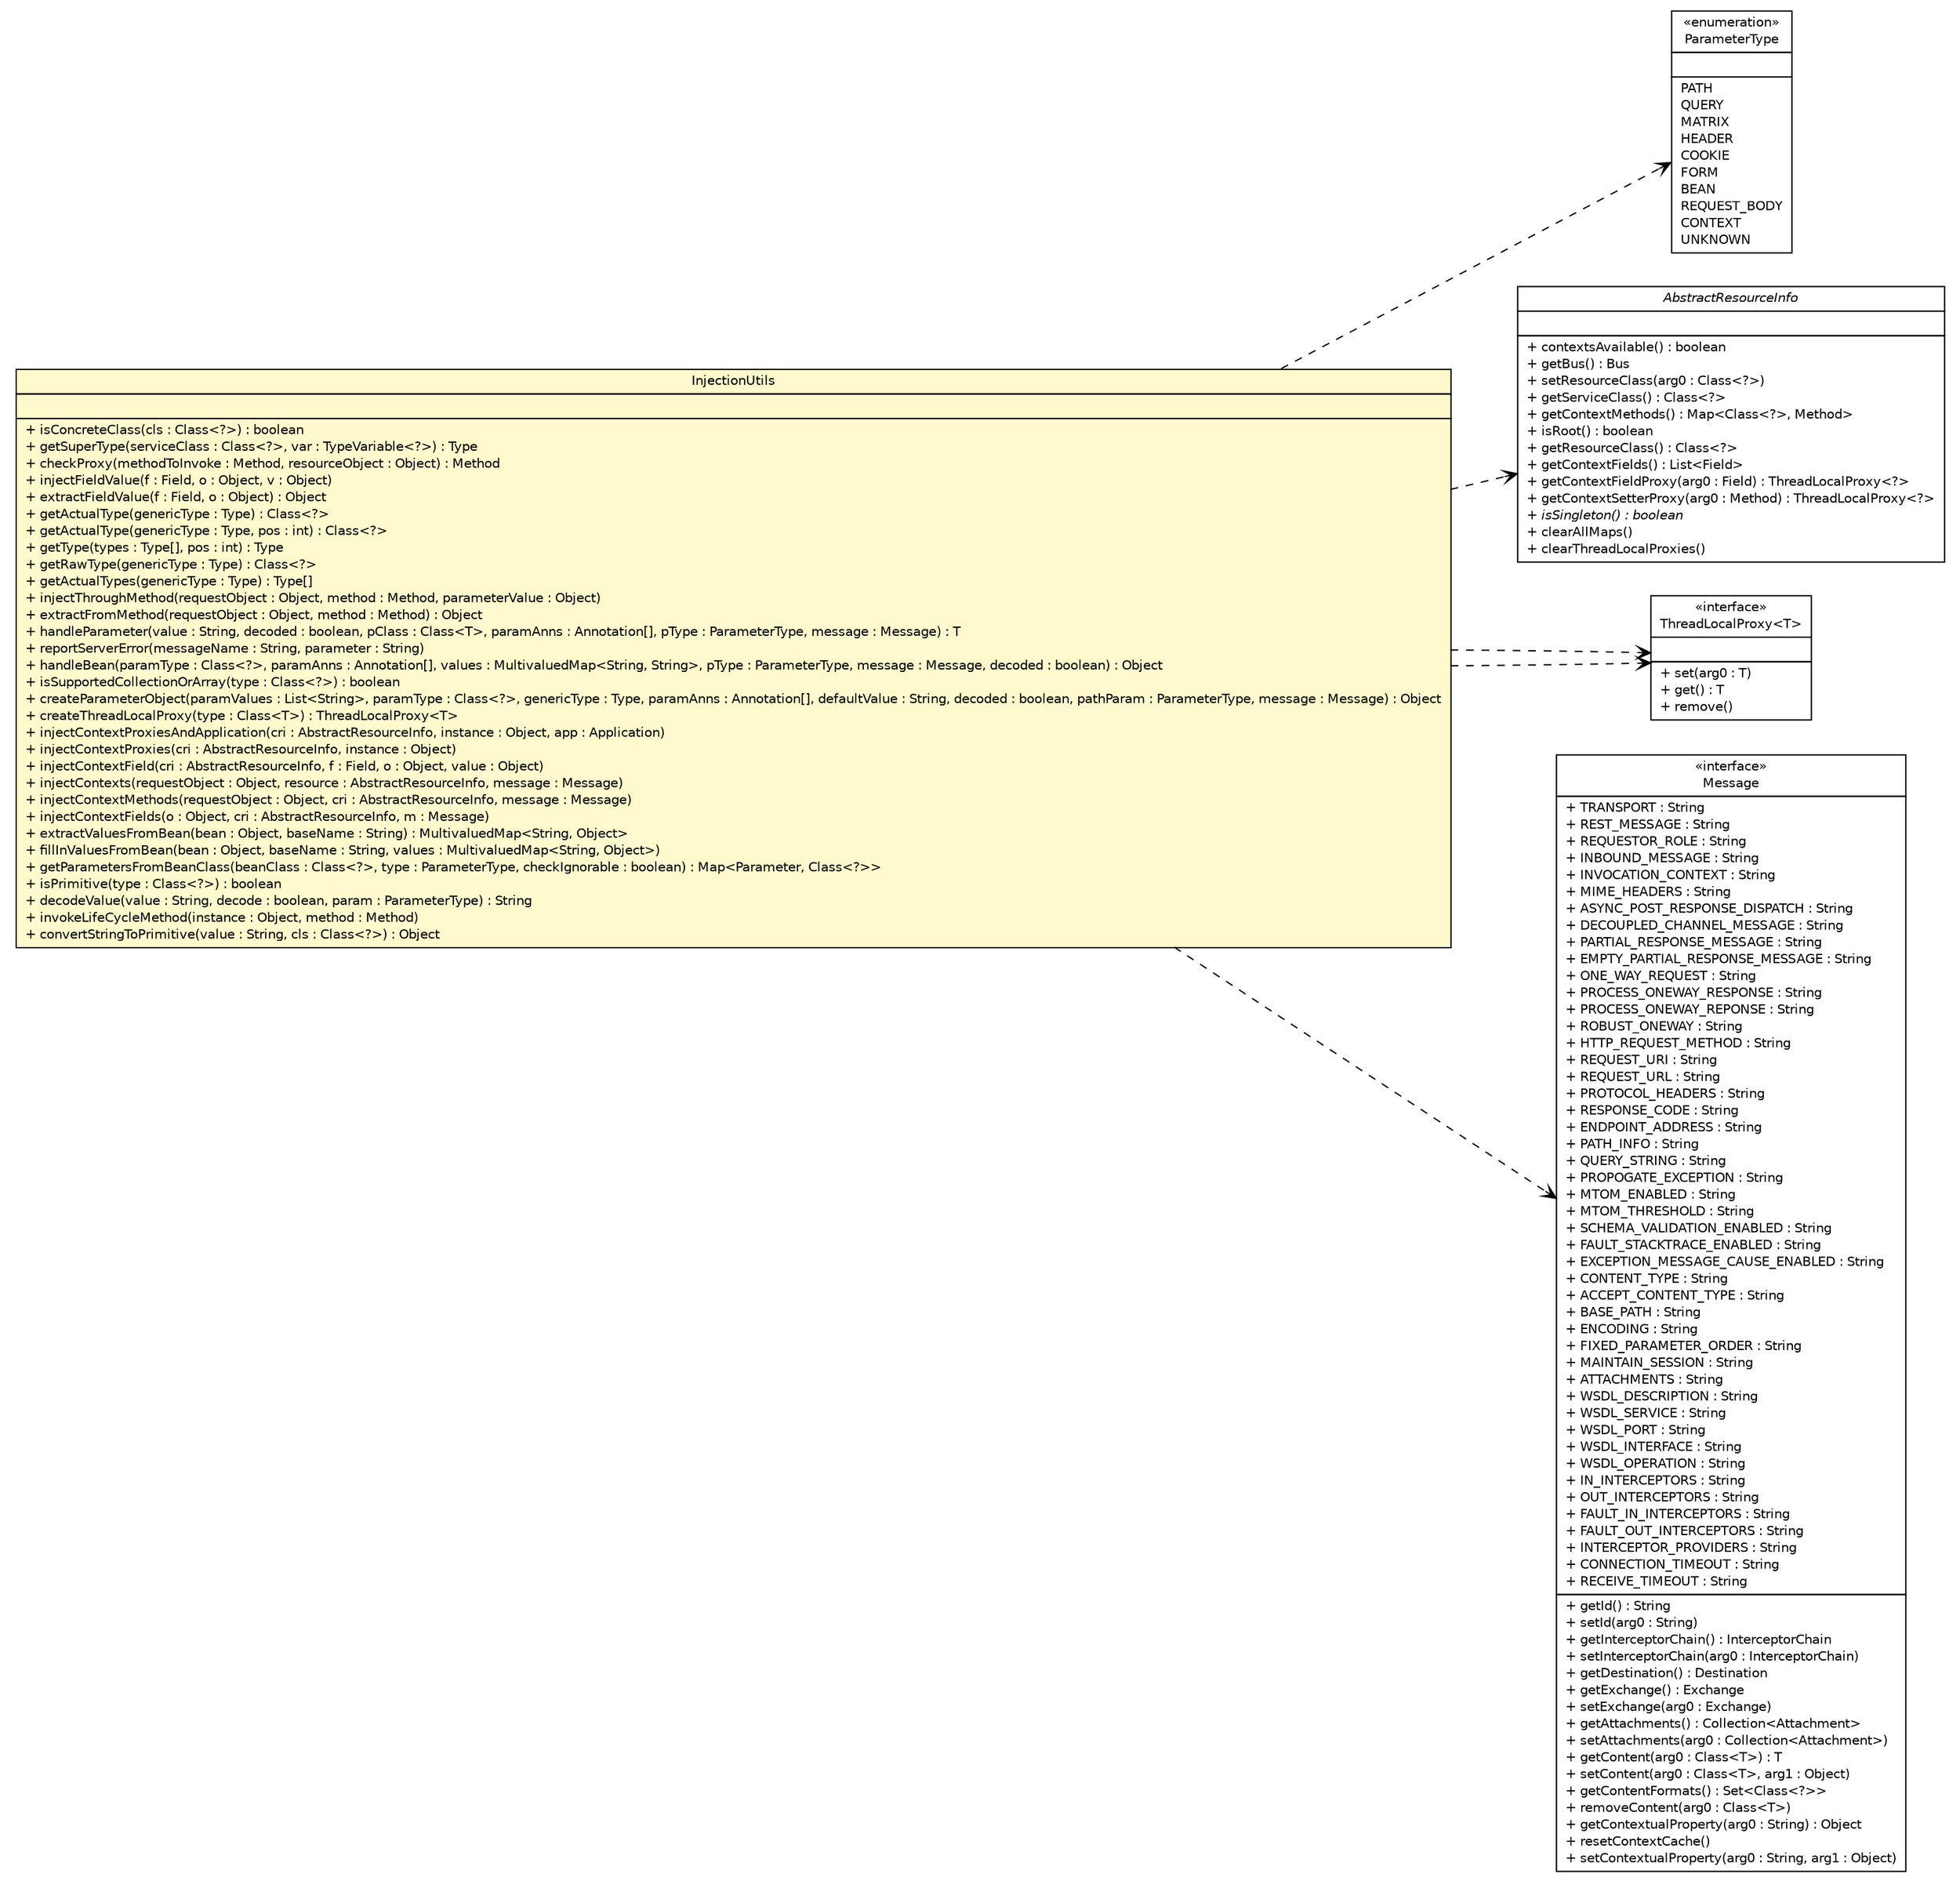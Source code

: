 #!/usr/local/bin/dot
#
# Class diagram 
# Generated by UMLGraph version 5.1 (http://www.umlgraph.org/)
#

digraph G {
	edge [fontname="Helvetica",fontsize=10,labelfontname="Helvetica",labelfontsize=10];
	node [fontname="Helvetica",fontsize=10,shape=plaintext];
	nodesep=0.25;
	ranksep=0.5;
	rankdir=LR;
	// org.apache.cxf.jaxrs.utils.InjectionUtils
	c74643 [label=<<table title="org.apache.cxf.jaxrs.utils.InjectionUtils" border="0" cellborder="1" cellspacing="0" cellpadding="2" port="p" bgcolor="lemonChiffon" href="./InjectionUtils.html">
		<tr><td><table border="0" cellspacing="0" cellpadding="1">
<tr><td align="center" balign="center"> InjectionUtils </td></tr>
		</table></td></tr>
		<tr><td><table border="0" cellspacing="0" cellpadding="1">
<tr><td align="left" balign="left">  </td></tr>
		</table></td></tr>
		<tr><td><table border="0" cellspacing="0" cellpadding="1">
<tr><td align="left" balign="left"> + isConcreteClass(cls : Class&lt;?&gt;) : boolean </td></tr>
<tr><td align="left" balign="left"> + getSuperType(serviceClass : Class&lt;?&gt;, var : TypeVariable&lt;?&gt;) : Type </td></tr>
<tr><td align="left" balign="left"> + checkProxy(methodToInvoke : Method, resourceObject : Object) : Method </td></tr>
<tr><td align="left" balign="left"> + injectFieldValue(f : Field, o : Object, v : Object) </td></tr>
<tr><td align="left" balign="left"> + extractFieldValue(f : Field, o : Object) : Object </td></tr>
<tr><td align="left" balign="left"> + getActualType(genericType : Type) : Class&lt;?&gt; </td></tr>
<tr><td align="left" balign="left"> + getActualType(genericType : Type, pos : int) : Class&lt;?&gt; </td></tr>
<tr><td align="left" balign="left"> + getType(types : Type[], pos : int) : Type </td></tr>
<tr><td align="left" balign="left"> + getRawType(genericType : Type) : Class&lt;?&gt; </td></tr>
<tr><td align="left" balign="left"> + getActualTypes(genericType : Type) : Type[] </td></tr>
<tr><td align="left" balign="left"> + injectThroughMethod(requestObject : Object, method : Method, parameterValue : Object) </td></tr>
<tr><td align="left" balign="left"> + extractFromMethod(requestObject : Object, method : Method) : Object </td></tr>
<tr><td align="left" balign="left"> + handleParameter(value : String, decoded : boolean, pClass : Class&lt;T&gt;, paramAnns : Annotation[], pType : ParameterType, message : Message) : T </td></tr>
<tr><td align="left" balign="left"> + reportServerError(messageName : String, parameter : String) </td></tr>
<tr><td align="left" balign="left"> + handleBean(paramType : Class&lt;?&gt;, paramAnns : Annotation[], values : MultivaluedMap&lt;String, String&gt;, pType : ParameterType, message : Message, decoded : boolean) : Object </td></tr>
<tr><td align="left" balign="left"> + isSupportedCollectionOrArray(type : Class&lt;?&gt;) : boolean </td></tr>
<tr><td align="left" balign="left"> + createParameterObject(paramValues : List&lt;String&gt;, paramType : Class&lt;?&gt;, genericType : Type, paramAnns : Annotation[], defaultValue : String, decoded : boolean, pathParam : ParameterType, message : Message) : Object </td></tr>
<tr><td align="left" balign="left"> + createThreadLocalProxy(type : Class&lt;T&gt;) : ThreadLocalProxy&lt;T&gt; </td></tr>
<tr><td align="left" balign="left"> + injectContextProxiesAndApplication(cri : AbstractResourceInfo, instance : Object, app : Application) </td></tr>
<tr><td align="left" balign="left"> + injectContextProxies(cri : AbstractResourceInfo, instance : Object) </td></tr>
<tr><td align="left" balign="left"> + injectContextField(cri : AbstractResourceInfo, f : Field, o : Object, value : Object) </td></tr>
<tr><td align="left" balign="left"> + injectContexts(requestObject : Object, resource : AbstractResourceInfo, message : Message) </td></tr>
<tr><td align="left" balign="left"> + injectContextMethods(requestObject : Object, cri : AbstractResourceInfo, message : Message) </td></tr>
<tr><td align="left" balign="left"> + injectContextFields(o : Object, cri : AbstractResourceInfo, m : Message) </td></tr>
<tr><td align="left" balign="left"> + extractValuesFromBean(bean : Object, baseName : String) : MultivaluedMap&lt;String, Object&gt; </td></tr>
<tr><td align="left" balign="left"> + fillInValuesFromBean(bean : Object, baseName : String, values : MultivaluedMap&lt;String, Object&gt;) </td></tr>
<tr><td align="left" balign="left"> + getParametersFromBeanClass(beanClass : Class&lt;?&gt;, type : ParameterType, checkIgnorable : boolean) : Map&lt;Parameter, Class&lt;?&gt;&gt; </td></tr>
<tr><td align="left" balign="left"> + isPrimitive(type : Class&lt;?&gt;) : boolean </td></tr>
<tr><td align="left" balign="left"> + decodeValue(value : String, decode : boolean, param : ParameterType) : String </td></tr>
<tr><td align="left" balign="left"> + invokeLifeCycleMethod(instance : Object, method : Method) </td></tr>
<tr><td align="left" balign="left"> + convertStringToPrimitive(value : String, cls : Class&lt;?&gt;) : Object </td></tr>
		</table></td></tr>
		</table>>, fontname="Helvetica", fontcolor="black", fontsize=10.0];
	// org.apache.cxf.jaxrs.utils.InjectionUtils DEPEND org.apache.cxf.jaxrs.model.ParameterType
	c74643:p -> c74644:p [taillabel="", label="", headlabel="", fontname="Helvetica", fontcolor="black", fontsize=10.0, color="black", arrowhead=open, style=dashed];
	// org.apache.cxf.jaxrs.utils.InjectionUtils DEPEND org.apache.cxf.jaxrs.model.AbstractResourceInfo
	c74643:p -> c74646:p [taillabel="", label="", headlabel="", fontname="Helvetica", fontcolor="black", fontsize=10.0, color="black", arrowhead=open, style=dashed];
	// org.apache.cxf.jaxrs.utils.InjectionUtils DEPEND org.apache.cxf.jaxrs.impl.tl.ThreadLocalProxy<T>
	c74643:p -> c74647:p [taillabel="", label="", headlabel="", fontname="Helvetica", fontcolor="black", fontsize=10.0, color="black", arrowhead=open, style=dashed];
	// org.apache.cxf.jaxrs.utils.InjectionUtils DEPEND org.apache.cxf.message.Message
	c74643:p -> c74651:p [taillabel="", label="", headlabel="", fontname="Helvetica", fontcolor="black", fontsize=10.0, color="black", arrowhead=open, style=dashed];
	// org.apache.cxf.jaxrs.utils.InjectionUtils DEPEND org.apache.cxf.jaxrs.impl.tl.ThreadLocalProxy<T>
	c74643:p -> c74647:p [taillabel="", label="", headlabel="", fontname="Helvetica", fontcolor="black", fontsize=10.0, color="black", arrowhead=open, style=dashed];
	// org.apache.cxf.jaxrs.model.ParameterType
	c74644 [label=<<table title="org.apache.cxf.jaxrs.model.ParameterType" border="0" cellborder="1" cellspacing="0" cellpadding="2" port="p" href="http://java.sun.com/j2se/1.4.2/docs/api/org/apache/cxf/jaxrs/model/ParameterType.html">
		<tr><td><table border="0" cellspacing="0" cellpadding="1">
<tr><td align="center" balign="center"> &#171;enumeration&#187; </td></tr>
<tr><td align="center" balign="center"> ParameterType </td></tr>
		</table></td></tr>
		<tr><td><table border="0" cellspacing="0" cellpadding="1">
<tr><td align="left" balign="left">  </td></tr>
		</table></td></tr>
		<tr><td><table border="0" cellspacing="0" cellpadding="1">
<tr><td align="left" balign="left"> PATH </td></tr>
<tr><td align="left" balign="left"> QUERY </td></tr>
<tr><td align="left" balign="left"> MATRIX </td></tr>
<tr><td align="left" balign="left"> HEADER </td></tr>
<tr><td align="left" balign="left"> COOKIE </td></tr>
<tr><td align="left" balign="left"> FORM </td></tr>
<tr><td align="left" balign="left"> BEAN </td></tr>
<tr><td align="left" balign="left"> REQUEST_BODY </td></tr>
<tr><td align="left" balign="left"> CONTEXT </td></tr>
<tr><td align="left" balign="left"> UNKNOWN </td></tr>
		</table></td></tr>
		</table>>, fontname="Helvetica", fontcolor="black", fontsize=10.0];
	// org.apache.cxf.message.Message
	c74651 [label=<<table title="org.apache.cxf.message.Message" border="0" cellborder="1" cellspacing="0" cellpadding="2" port="p" href="http://java.sun.com/j2se/1.4.2/docs/api/org/apache/cxf/message/Message.html">
		<tr><td><table border="0" cellspacing="0" cellpadding="1">
<tr><td align="center" balign="center"> &#171;interface&#187; </td></tr>
<tr><td align="center" balign="center"> Message </td></tr>
		</table></td></tr>
		<tr><td><table border="0" cellspacing="0" cellpadding="1">
<tr><td align="left" balign="left"> + TRANSPORT : String </td></tr>
<tr><td align="left" balign="left"> + REST_MESSAGE : String </td></tr>
<tr><td align="left" balign="left"> + REQUESTOR_ROLE : String </td></tr>
<tr><td align="left" balign="left"> + INBOUND_MESSAGE : String </td></tr>
<tr><td align="left" balign="left"> + INVOCATION_CONTEXT : String </td></tr>
<tr><td align="left" balign="left"> + MIME_HEADERS : String </td></tr>
<tr><td align="left" balign="left"> + ASYNC_POST_RESPONSE_DISPATCH : String </td></tr>
<tr><td align="left" balign="left"> + DECOUPLED_CHANNEL_MESSAGE : String </td></tr>
<tr><td align="left" balign="left"> + PARTIAL_RESPONSE_MESSAGE : String </td></tr>
<tr><td align="left" balign="left"> + EMPTY_PARTIAL_RESPONSE_MESSAGE : String </td></tr>
<tr><td align="left" balign="left"> + ONE_WAY_REQUEST : String </td></tr>
<tr><td align="left" balign="left"> + PROCESS_ONEWAY_RESPONSE : String </td></tr>
<tr><td align="left" balign="left"> + PROCESS_ONEWAY_REPONSE : String </td></tr>
<tr><td align="left" balign="left"> + ROBUST_ONEWAY : String </td></tr>
<tr><td align="left" balign="left"> + HTTP_REQUEST_METHOD : String </td></tr>
<tr><td align="left" balign="left"> + REQUEST_URI : String </td></tr>
<tr><td align="left" balign="left"> + REQUEST_URL : String </td></tr>
<tr><td align="left" balign="left"> + PROTOCOL_HEADERS : String </td></tr>
<tr><td align="left" balign="left"> + RESPONSE_CODE : String </td></tr>
<tr><td align="left" balign="left"> + ENDPOINT_ADDRESS : String </td></tr>
<tr><td align="left" balign="left"> + PATH_INFO : String </td></tr>
<tr><td align="left" balign="left"> + QUERY_STRING : String </td></tr>
<tr><td align="left" balign="left"> + PROPOGATE_EXCEPTION : String </td></tr>
<tr><td align="left" balign="left"> + MTOM_ENABLED : String </td></tr>
<tr><td align="left" balign="left"> + MTOM_THRESHOLD : String </td></tr>
<tr><td align="left" balign="left"> + SCHEMA_VALIDATION_ENABLED : String </td></tr>
<tr><td align="left" balign="left"> + FAULT_STACKTRACE_ENABLED : String </td></tr>
<tr><td align="left" balign="left"> + EXCEPTION_MESSAGE_CAUSE_ENABLED : String </td></tr>
<tr><td align="left" balign="left"> + CONTENT_TYPE : String </td></tr>
<tr><td align="left" balign="left"> + ACCEPT_CONTENT_TYPE : String </td></tr>
<tr><td align="left" balign="left"> + BASE_PATH : String </td></tr>
<tr><td align="left" balign="left"> + ENCODING : String </td></tr>
<tr><td align="left" balign="left"> + FIXED_PARAMETER_ORDER : String </td></tr>
<tr><td align="left" balign="left"> + MAINTAIN_SESSION : String </td></tr>
<tr><td align="left" balign="left"> + ATTACHMENTS : String </td></tr>
<tr><td align="left" balign="left"> + WSDL_DESCRIPTION : String </td></tr>
<tr><td align="left" balign="left"> + WSDL_SERVICE : String </td></tr>
<tr><td align="left" balign="left"> + WSDL_PORT : String </td></tr>
<tr><td align="left" balign="left"> + WSDL_INTERFACE : String </td></tr>
<tr><td align="left" balign="left"> + WSDL_OPERATION : String </td></tr>
<tr><td align="left" balign="left"> + IN_INTERCEPTORS : String </td></tr>
<tr><td align="left" balign="left"> + OUT_INTERCEPTORS : String </td></tr>
<tr><td align="left" balign="left"> + FAULT_IN_INTERCEPTORS : String </td></tr>
<tr><td align="left" balign="left"> + FAULT_OUT_INTERCEPTORS : String </td></tr>
<tr><td align="left" balign="left"> + INTERCEPTOR_PROVIDERS : String </td></tr>
<tr><td align="left" balign="left"> + CONNECTION_TIMEOUT : String </td></tr>
<tr><td align="left" balign="left"> + RECEIVE_TIMEOUT : String </td></tr>
		</table></td></tr>
		<tr><td><table border="0" cellspacing="0" cellpadding="1">
<tr><td align="left" balign="left"> + getId() : String </td></tr>
<tr><td align="left" balign="left"> + setId(arg0 : String) </td></tr>
<tr><td align="left" balign="left"> + getInterceptorChain() : InterceptorChain </td></tr>
<tr><td align="left" balign="left"> + setInterceptorChain(arg0 : InterceptorChain) </td></tr>
<tr><td align="left" balign="left"> + getDestination() : Destination </td></tr>
<tr><td align="left" balign="left"> + getExchange() : Exchange </td></tr>
<tr><td align="left" balign="left"> + setExchange(arg0 : Exchange) </td></tr>
<tr><td align="left" balign="left"> + getAttachments() : Collection&lt;Attachment&gt; </td></tr>
<tr><td align="left" balign="left"> + setAttachments(arg0 : Collection&lt;Attachment&gt;) </td></tr>
<tr><td align="left" balign="left"> + getContent(arg0 : Class&lt;T&gt;) : T </td></tr>
<tr><td align="left" balign="left"> + setContent(arg0 : Class&lt;T&gt;, arg1 : Object) </td></tr>
<tr><td align="left" balign="left"> + getContentFormats() : Set&lt;Class&lt;?&gt;&gt; </td></tr>
<tr><td align="left" balign="left"> + removeContent(arg0 : Class&lt;T&gt;) </td></tr>
<tr><td align="left" balign="left"> + getContextualProperty(arg0 : String) : Object </td></tr>
<tr><td align="left" balign="left"> + resetContextCache() </td></tr>
<tr><td align="left" balign="left"> + setContextualProperty(arg0 : String, arg1 : Object) </td></tr>
		</table></td></tr>
		</table>>, fontname="Helvetica", fontcolor="black", fontsize=10.0];
	// org.apache.cxf.jaxrs.impl.tl.ThreadLocalProxy<T>
	c74647 [label=<<table title="org.apache.cxf.jaxrs.impl.tl.ThreadLocalProxy" border="0" cellborder="1" cellspacing="0" cellpadding="2" port="p" href="http://java.sun.com/j2se/1.4.2/docs/api/org/apache/cxf/jaxrs/impl/tl/ThreadLocalProxy.html">
		<tr><td><table border="0" cellspacing="0" cellpadding="1">
<tr><td align="center" balign="center"> &#171;interface&#187; </td></tr>
<tr><td align="center" balign="center"> ThreadLocalProxy&lt;T&gt; </td></tr>
		</table></td></tr>
		<tr><td><table border="0" cellspacing="0" cellpadding="1">
<tr><td align="left" balign="left">  </td></tr>
		</table></td></tr>
		<tr><td><table border="0" cellspacing="0" cellpadding="1">
<tr><td align="left" balign="left"> + set(arg0 : T) </td></tr>
<tr><td align="left" balign="left"> + get() : T </td></tr>
<tr><td align="left" balign="left"> + remove() </td></tr>
		</table></td></tr>
		</table>>, fontname="Helvetica", fontcolor="black", fontsize=10.0];
	// org.apache.cxf.jaxrs.model.AbstractResourceInfo
	c74646 [label=<<table title="org.apache.cxf.jaxrs.model.AbstractResourceInfo" border="0" cellborder="1" cellspacing="0" cellpadding="2" port="p" href="http://java.sun.com/j2se/1.4.2/docs/api/org/apache/cxf/jaxrs/model/AbstractResourceInfo.html">
		<tr><td><table border="0" cellspacing="0" cellpadding="1">
<tr><td align="center" balign="center"><font face="Helvetica-Oblique"> AbstractResourceInfo </font></td></tr>
		</table></td></tr>
		<tr><td><table border="0" cellspacing="0" cellpadding="1">
<tr><td align="left" balign="left">  </td></tr>
		</table></td></tr>
		<tr><td><table border="0" cellspacing="0" cellpadding="1">
<tr><td align="left" balign="left"> + contextsAvailable() : boolean </td></tr>
<tr><td align="left" balign="left"> + getBus() : Bus </td></tr>
<tr><td align="left" balign="left"> + setResourceClass(arg0 : Class&lt;?&gt;) </td></tr>
<tr><td align="left" balign="left"> + getServiceClass() : Class&lt;?&gt; </td></tr>
<tr><td align="left" balign="left"> + getContextMethods() : Map&lt;Class&lt;?&gt;, Method&gt; </td></tr>
<tr><td align="left" balign="left"> + isRoot() : boolean </td></tr>
<tr><td align="left" balign="left"> + getResourceClass() : Class&lt;?&gt; </td></tr>
<tr><td align="left" balign="left"> + getContextFields() : List&lt;Field&gt; </td></tr>
<tr><td align="left" balign="left"> + getContextFieldProxy(arg0 : Field) : ThreadLocalProxy&lt;?&gt; </td></tr>
<tr><td align="left" balign="left"> + getContextSetterProxy(arg0 : Method) : ThreadLocalProxy&lt;?&gt; </td></tr>
<tr><td align="left" balign="left"><font face="Helvetica-Oblique" point-size="10.0"> + isSingleton() : boolean </font></td></tr>
<tr><td align="left" balign="left"> + clearAllMaps() </td></tr>
<tr><td align="left" balign="left"> + clearThreadLocalProxies() </td></tr>
		</table></td></tr>
		</table>>, fontname="Helvetica", fontcolor="black", fontsize=10.0];
}

